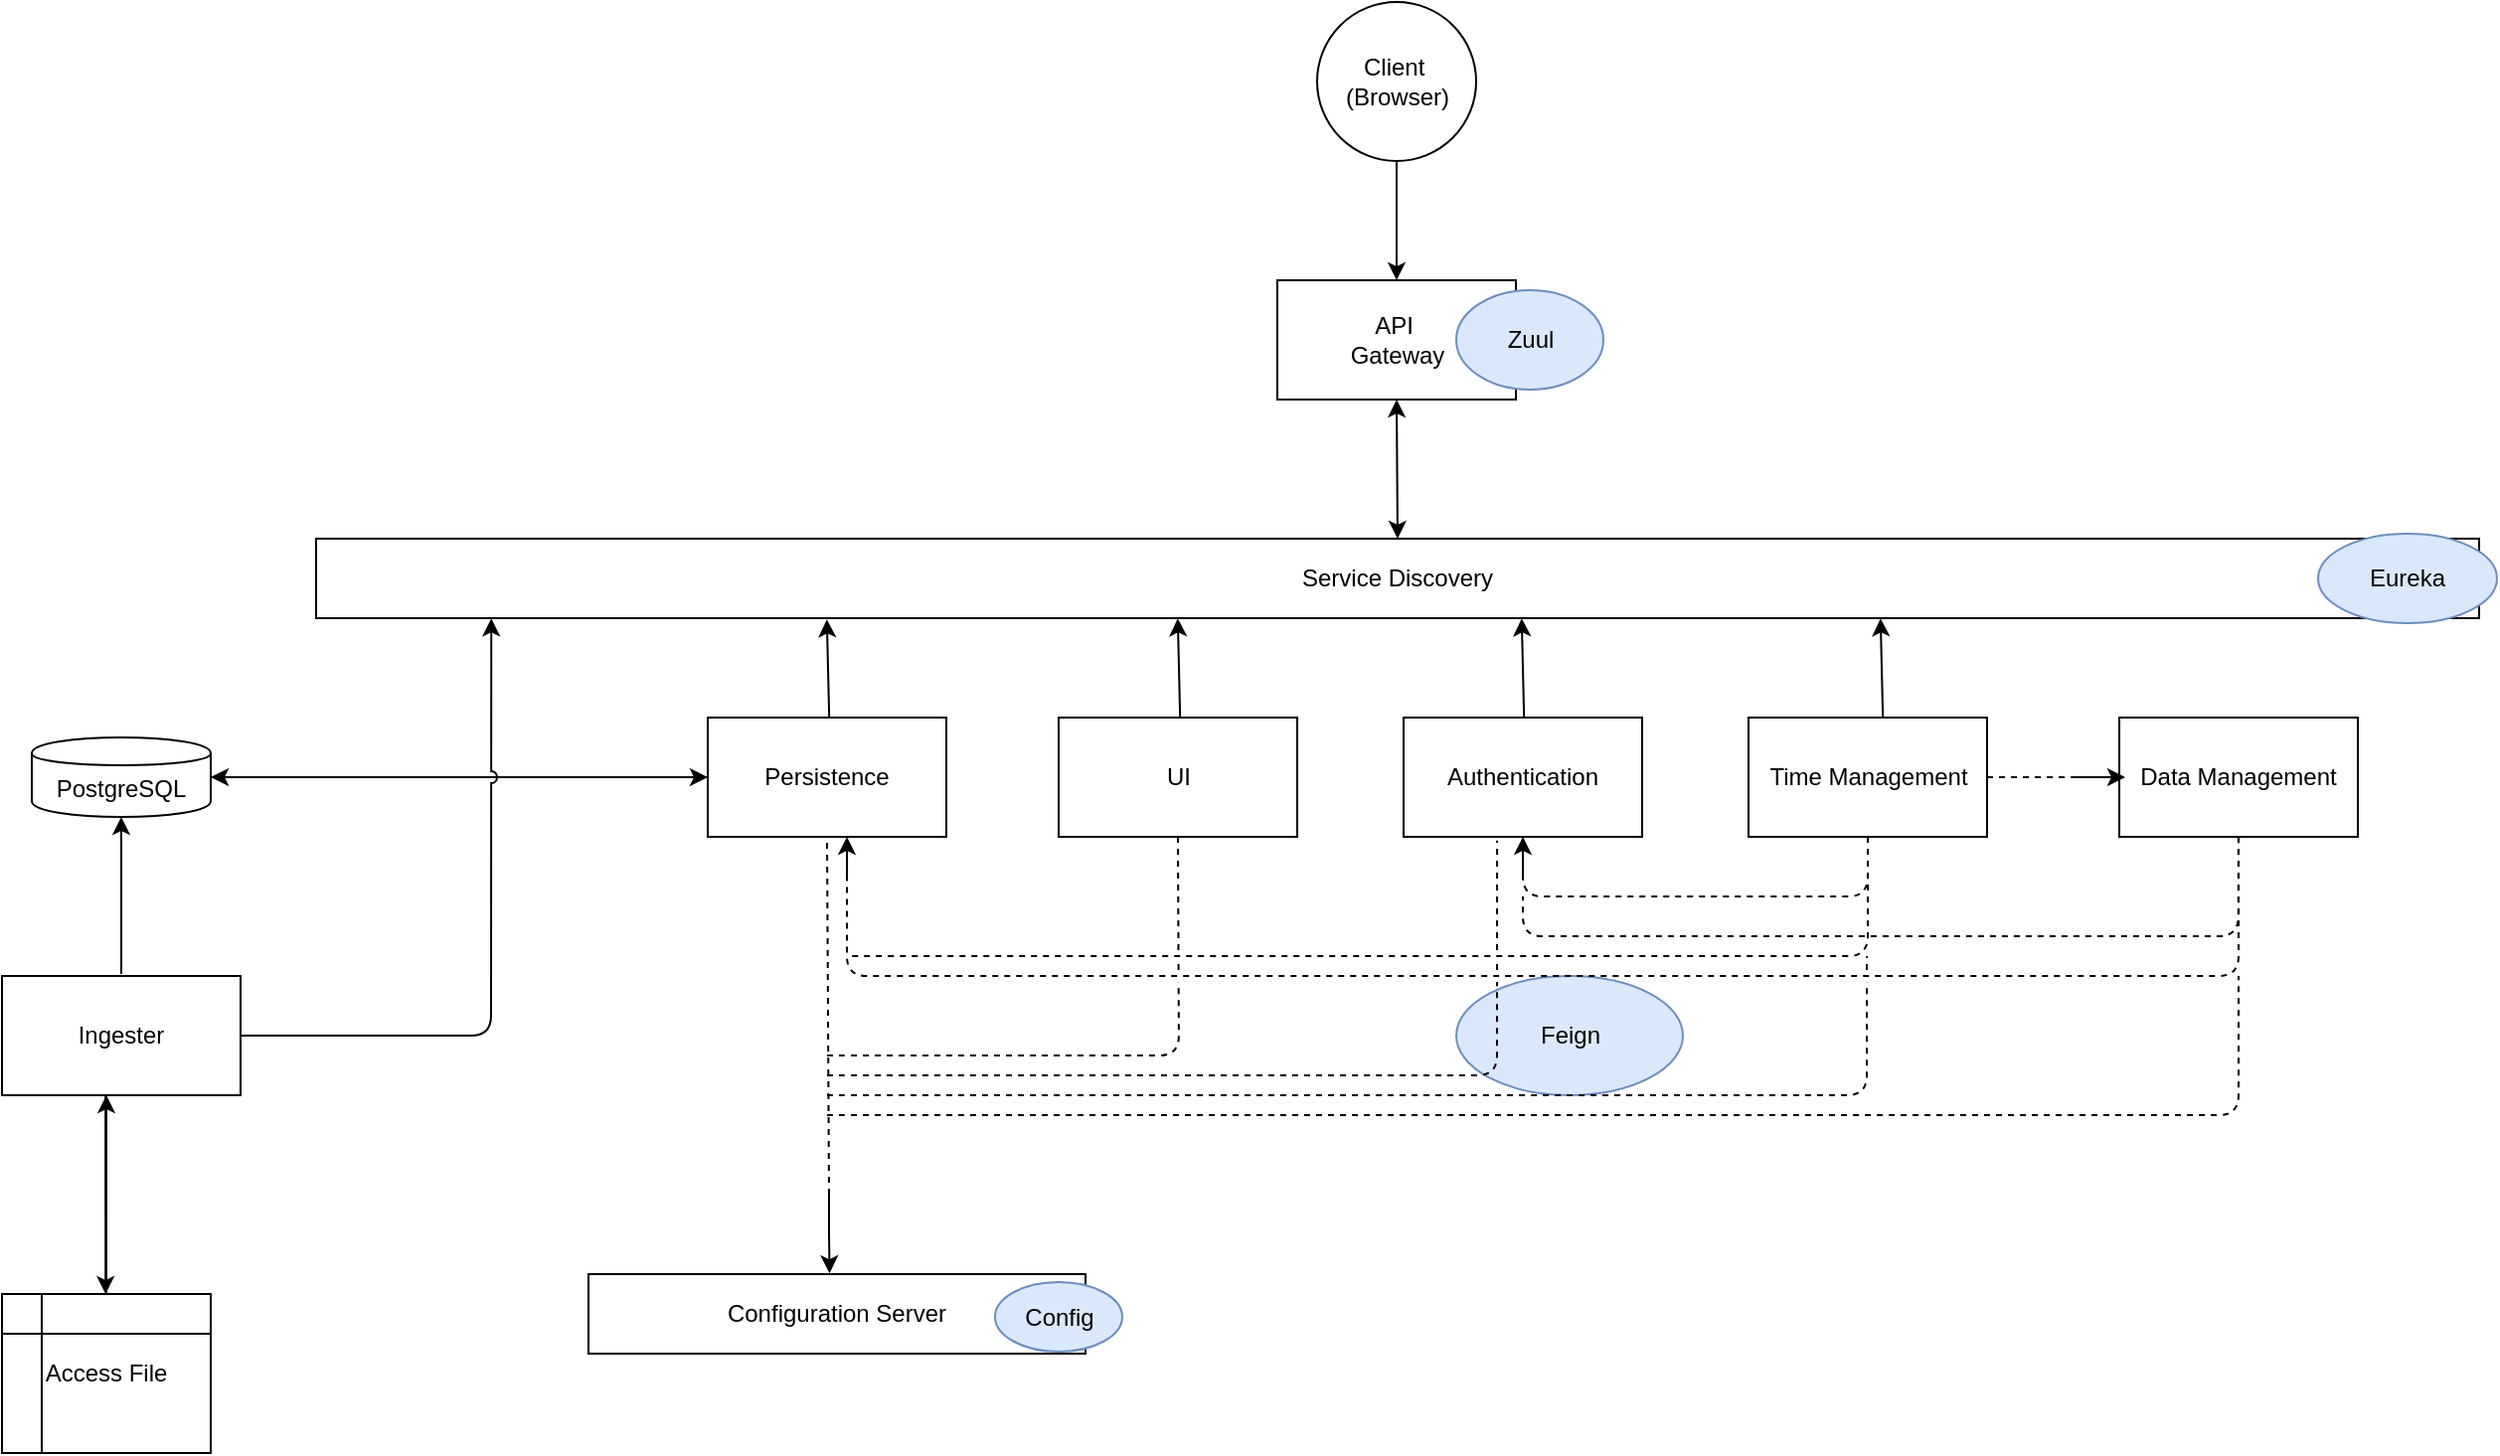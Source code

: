 <mxfile version="10.5.0" type="github"><diagram name="Page-1" id="97916047-d0de-89f5-080d-49f4d83e522f"><mxGraphModel dx="1640" dy="911" grid="1" gridSize="10" guides="1" tooltips="1" connect="1" arrows="1" fold="1" page="1" pageScale="1.5" pageWidth="1500" pageHeight="1500" background="#ffffff" math="0" shadow="0"><root><mxCell id="0"/><mxCell id="1" parent="0"/><mxCell id="gVMOf9PXNFCNmmL5aXOd-97" style="edgeStyle=orthogonalEdgeStyle;rounded=0;orthogonalLoop=1;jettySize=auto;html=1;exitX=0.5;exitY=1;exitDx=0;exitDy=0;" edge="1" parent="1" source="gVMOf9PXNFCNmmL5aXOd-55" target="gVMOf9PXNFCNmmL5aXOd-56"><mxGeometry relative="1" as="geometry"/></mxCell><mxCell id="gVMOf9PXNFCNmmL5aXOd-55" value="Client&amp;nbsp;&lt;br&gt;(Browser)&lt;br&gt;" style="ellipse;whiteSpace=wrap;html=1;aspect=fixed;" vertex="1" parent="1"><mxGeometry x="1096.5" y="340" width="80" height="80" as="geometry"/></mxCell><mxCell id="gVMOf9PXNFCNmmL5aXOd-56" value="API&amp;nbsp;&lt;br&gt;Gateway&lt;br&gt;" style="rounded=0;whiteSpace=wrap;html=1;" vertex="1" parent="1"><mxGeometry x="1076.5" y="480" width="120" height="60" as="geometry"/></mxCell><mxCell id="gVMOf9PXNFCNmmL5aXOd-57" value="Service Discovery" style="rounded=0;whiteSpace=wrap;html=1;" vertex="1" parent="1"><mxGeometry x="593" y="610" width="1088" height="40" as="geometry"/></mxCell><mxCell id="gVMOf9PXNFCNmmL5aXOd-58" value="Authentication&lt;br&gt;" style="rounded=0;whiteSpace=wrap;html=1;" vertex="1" parent="1"><mxGeometry x="1140" y="700" width="120" height="60" as="geometry"/></mxCell><mxCell id="gVMOf9PXNFCNmmL5aXOd-59" value="UI&lt;br&gt;" style="rounded=0;whiteSpace=wrap;html=1;" vertex="1" parent="1"><mxGeometry x="966.5" y="700" width="120" height="60" as="geometry"/></mxCell><mxCell id="gVMOf9PXNFCNmmL5aXOd-83" style="edgeStyle=orthogonalEdgeStyle;rounded=0;orthogonalLoop=1;jettySize=auto;html=1;exitX=0.434;exitY=1.003;exitDx=0;exitDy=0;exitPerimeter=0;" edge="1" parent="1" source="gVMOf9PXNFCNmmL5aXOd-60" target="gVMOf9PXNFCNmmL5aXOd-65"><mxGeometry relative="1" as="geometry"><Array as="points"><mxPoint x="487" y="950"/><mxPoint x="487" y="950"/></Array></mxGeometry></mxCell><mxCell id="gVMOf9PXNFCNmmL5aXOd-60" value="Ingester&lt;br&gt;" style="rounded=0;whiteSpace=wrap;html=1;" vertex="1" parent="1"><mxGeometry x="435" y="830" width="120" height="60" as="geometry"/></mxCell><mxCell id="gVMOf9PXNFCNmmL5aXOd-61" value="Time Management&lt;br&gt;" style="rounded=0;whiteSpace=wrap;html=1;" vertex="1" parent="1"><mxGeometry x="1313.5" y="700" width="120" height="60" as="geometry"/></mxCell><mxCell id="gVMOf9PXNFCNmmL5aXOd-82" style="edgeStyle=orthogonalEdgeStyle;rounded=0;orthogonalLoop=1;jettySize=auto;html=1;entryX=0;entryY=0.5;entryDx=0;entryDy=0;" edge="1" parent="1" source="gVMOf9PXNFCNmmL5aXOd-62" target="gVMOf9PXNFCNmmL5aXOd-63"><mxGeometry relative="1" as="geometry"/></mxCell><mxCell id="gVMOf9PXNFCNmmL5aXOd-62" value="PostgreSQL" style="shape=cylinder;whiteSpace=wrap;html=1;boundedLbl=1;backgroundOutline=1;" vertex="1" parent="1"><mxGeometry x="450" y="710" width="90" height="40" as="geometry"/></mxCell><mxCell id="gVMOf9PXNFCNmmL5aXOd-81" style="edgeStyle=orthogonalEdgeStyle;rounded=0;orthogonalLoop=1;jettySize=auto;html=1;entryX=1;entryY=0.5;entryDx=0;entryDy=0;" edge="1" parent="1" source="gVMOf9PXNFCNmmL5aXOd-63" target="gVMOf9PXNFCNmmL5aXOd-62"><mxGeometry relative="1" as="geometry"/></mxCell><mxCell id="gVMOf9PXNFCNmmL5aXOd-84" style="edgeStyle=orthogonalEdgeStyle;rounded=0;orthogonalLoop=1;jettySize=auto;html=1;entryX=0.5;entryY=0;entryDx=0;entryDy=0;" edge="1" parent="1"><mxGeometry relative="1" as="geometry"><mxPoint x="851" y="940" as="sourcePoint"/><mxPoint x="851.294" y="979.588" as="targetPoint"/><Array as="points"><mxPoint x="851" y="960"/><mxPoint x="851" y="960"/></Array></mxGeometry></mxCell><mxCell id="gVMOf9PXNFCNmmL5aXOd-63" value="Persistence&lt;br&gt;" style="rounded=0;whiteSpace=wrap;html=1;" vertex="1" parent="1"><mxGeometry x="790" y="700" width="120" height="60" as="geometry"/></mxCell><mxCell id="gVMOf9PXNFCNmmL5aXOd-86" style="edgeStyle=orthogonalEdgeStyle;rounded=0;orthogonalLoop=1;jettySize=auto;html=1;" edge="1" parent="1" source="gVMOf9PXNFCNmmL5aXOd-65"><mxGeometry relative="1" as="geometry"><mxPoint x="487.5" y="890" as="targetPoint"/></mxGeometry></mxCell><mxCell id="gVMOf9PXNFCNmmL5aXOd-65" value="Access File" style="shape=internalStorage;whiteSpace=wrap;html=1;backgroundOutline=1;" vertex="1" parent="1"><mxGeometry x="435" y="990" width="105" height="80" as="geometry"/></mxCell><mxCell id="gVMOf9PXNFCNmmL5aXOd-66" value="Configuration Server" style="rounded=0;whiteSpace=wrap;html=1;" vertex="1" parent="1"><mxGeometry x="730" y="980" width="250" height="40" as="geometry"/></mxCell><mxCell id="gVMOf9PXNFCNmmL5aXOd-68" value="" style="endArrow=classic;html=1;entryX=0.081;entryY=1.004;entryDx=0;entryDy=0;entryPerimeter=0;exitX=1;exitY=0.5;exitDx=0;exitDy=0;jumpStyle=arc;" edge="1" parent="1" source="gVMOf9PXNFCNmmL5aXOd-60" target="gVMOf9PXNFCNmmL5aXOd-57"><mxGeometry width="50" height="50" relative="1" as="geometry"><mxPoint x="669" y="870" as="sourcePoint"/><mxPoint x="680" y="650" as="targetPoint"/><Array as="points"><mxPoint x="681" y="860"/></Array></mxGeometry></mxCell><mxCell id="gVMOf9PXNFCNmmL5aXOd-69" value="" style="endArrow=classic;html=1;exitX=0.5;exitY=0;exitDx=0;exitDy=0;entryX=0.081;entryY=1.004;entryDx=0;entryDy=0;entryPerimeter=0;" edge="1" parent="1"><mxGeometry width="50" height="50" relative="1" as="geometry"><mxPoint x="1027.588" y="699.588" as="sourcePoint"/><mxPoint x="1026.412" y="650.176" as="targetPoint"/></mxGeometry></mxCell><mxCell id="gVMOf9PXNFCNmmL5aXOd-70" value="" style="endArrow=classic;html=1;exitX=0.5;exitY=0;exitDx=0;exitDy=0;entryX=0.081;entryY=1.004;entryDx=0;entryDy=0;entryPerimeter=0;" edge="1" parent="1"><mxGeometry width="50" height="50" relative="1" as="geometry"><mxPoint x="1200.588" y="699.588" as="sourcePoint"/><mxPoint x="1199.412" y="650.176" as="targetPoint"/></mxGeometry></mxCell><mxCell id="gVMOf9PXNFCNmmL5aXOd-71" value="" style="endArrow=classic;html=1;exitX=0.5;exitY=0;exitDx=0;exitDy=0;entryX=0.081;entryY=1.004;entryDx=0;entryDy=0;entryPerimeter=0;" edge="1" parent="1"><mxGeometry width="50" height="50" relative="1" as="geometry"><mxPoint x="1381.088" y="699.588" as="sourcePoint"/><mxPoint x="1379.912" y="650.176" as="targetPoint"/></mxGeometry></mxCell><mxCell id="gVMOf9PXNFCNmmL5aXOd-72" value="" style="endArrow=classic;html=1;exitX=0.5;exitY=0;exitDx=0;exitDy=0;entryX=0.081;entryY=1.004;entryDx=0;entryDy=0;entryPerimeter=0;" edge="1" parent="1"><mxGeometry width="50" height="50" relative="1" as="geometry"><mxPoint x="851.088" y="700.088" as="sourcePoint"/><mxPoint x="849.912" y="650.676" as="targetPoint"/></mxGeometry></mxCell><mxCell id="gVMOf9PXNFCNmmL5aXOd-76" value="" style="endArrow=classic;startArrow=classic;html=1;entryX=0.5;entryY=1;entryDx=0;entryDy=0;exitX=0.5;exitY=0;exitDx=0;exitDy=0;" edge="1" parent="1" source="gVMOf9PXNFCNmmL5aXOd-57" target="gVMOf9PXNFCNmmL5aXOd-56"><mxGeometry width="50" height="50" relative="1" as="geometry"><mxPoint x="1065.559" y="610.176" as="sourcePoint"/><mxPoint x="1065.559" y="570.176" as="targetPoint"/></mxGeometry></mxCell><mxCell id="gVMOf9PXNFCNmmL5aXOd-78" value="" style="endArrow=classic;html=1;entryX=0.5;entryY=1;entryDx=0;entryDy=0;" edge="1" parent="1" target="gVMOf9PXNFCNmmL5aXOd-62"><mxGeometry width="50" height="50" relative="1" as="geometry"><mxPoint x="495" y="829" as="sourcePoint"/><mxPoint x="530" y="790" as="targetPoint"/></mxGeometry></mxCell><mxCell id="gVMOf9PXNFCNmmL5aXOd-89" value="" style="endArrow=none;dashed=1;html=1;entryX=0.5;entryY=1;entryDx=0;entryDy=0;" edge="1" parent="1" target="gVMOf9PXNFCNmmL5aXOd-63"><mxGeometry width="50" height="50" relative="1" as="geometry"><mxPoint x="851" y="940" as="sourcePoint"/><mxPoint x="870" y="770" as="targetPoint"/></mxGeometry></mxCell><mxCell id="gVMOf9PXNFCNmmL5aXOd-98" value="Zuul" style="ellipse;whiteSpace=wrap;html=1;fillColor=#dae8fc;strokeColor=#6c8ebf;" vertex="1" parent="1"><mxGeometry x="1166.5" y="485" width="74" height="50" as="geometry"/></mxCell><mxCell id="gVMOf9PXNFCNmmL5aXOd-99" value="Config" style="ellipse;whiteSpace=wrap;html=1;fillColor=#dae8fc;strokeColor=#6c8ebf;" vertex="1" parent="1"><mxGeometry x="934.5" y="984" width="64" height="35" as="geometry"/></mxCell><mxCell id="gVMOf9PXNFCNmmL5aXOd-100" value="Feign" style="ellipse;whiteSpace=wrap;html=1;fillColor=#dae8fc;strokeColor=#6c8ebf;" vertex="1" parent="1"><mxGeometry x="1166.5" y="830" width="114" height="60" as="geometry"/></mxCell><mxCell id="gVMOf9PXNFCNmmL5aXOd-101" value="Eureka" style="ellipse;whiteSpace=wrap;html=1;fillColor=#dae8fc;strokeColor=#6c8ebf;" vertex="1" parent="1"><mxGeometry x="1600" y="607.5" width="90" height="45" as="geometry"/></mxCell><mxCell id="gVMOf9PXNFCNmmL5aXOd-105" style="edgeStyle=orthogonalEdgeStyle;rounded=1;orthogonalLoop=1;jettySize=auto;html=1;jumpStyle=arc;dashed=1;endArrow=none;exitX=0.5;exitY=1;exitDx=0;exitDy=0;entryX=0.5;entryY=1;entryDx=0;entryDy=0;" edge="1" parent="1" source="gVMOf9PXNFCNmmL5aXOd-61" target="gVMOf9PXNFCNmmL5aXOd-58"><mxGeometry relative="1" as="geometry"><mxPoint x="1460" y="810" as="targetPoint"/><Array as="points"><mxPoint x="1373" y="790"/><mxPoint x="1200" y="790"/></Array></mxGeometry></mxCell><mxCell id="gVMOf9PXNFCNmmL5aXOd-102" value="Data Management&lt;br&gt;" style="rounded=0;whiteSpace=wrap;html=1;" vertex="1" parent="1"><mxGeometry x="1500" y="700" width="120" height="60" as="geometry"/></mxCell><mxCell id="gVMOf9PXNFCNmmL5aXOd-103" value="" style="endArrow=none;dashed=1;html=1;exitX=1;exitY=0.5;exitDx=0;exitDy=0;entryX=0;entryY=0.5;entryDx=0;entryDy=0;strokeColor=#000000;" edge="1" parent="1" source="gVMOf9PXNFCNmmL5aXOd-61" target="gVMOf9PXNFCNmmL5aXOd-102"><mxGeometry width="50" height="50" relative="1" as="geometry"><mxPoint x="1420" y="930" as="sourcePoint"/><mxPoint x="1470" y="880" as="targetPoint"/></mxGeometry></mxCell><mxCell id="gVMOf9PXNFCNmmL5aXOd-104" value="" style="endArrow=classic;html=1;" edge="1" parent="1"><mxGeometry width="50" height="50" relative="1" as="geometry"><mxPoint x="1478" y="730" as="sourcePoint"/><mxPoint x="1503" y="730" as="targetPoint"/><Array as="points"><mxPoint x="1498" y="730"/></Array></mxGeometry></mxCell><mxCell id="gVMOf9PXNFCNmmL5aXOd-106" value="" style="endArrow=classic;html=1;" edge="1" parent="1"><mxGeometry width="50" height="50" relative="1" as="geometry"><mxPoint x="1200" y="780" as="sourcePoint"/><mxPoint x="1200" y="760" as="targetPoint"/><Array as="points"/></mxGeometry></mxCell><mxCell id="gVMOf9PXNFCNmmL5aXOd-107" style="edgeStyle=orthogonalEdgeStyle;rounded=1;orthogonalLoop=1;jettySize=auto;html=1;jumpStyle=arc;dashed=1;endArrow=none;exitX=0.5;exitY=1;exitDx=0;exitDy=0;" edge="1" parent="1"><mxGeometry relative="1" as="geometry"><mxPoint x="1200" y="790" as="targetPoint"/><mxPoint x="1559.941" y="760.088" as="sourcePoint"/><Array as="points"><mxPoint x="1560" y="810"/><mxPoint x="1200" y="810"/></Array></mxGeometry></mxCell><mxCell id="gVMOf9PXNFCNmmL5aXOd-108" style="edgeStyle=orthogonalEdgeStyle;rounded=1;orthogonalLoop=1;jettySize=auto;html=1;jumpStyle=arc;dashed=1;endArrow=none;" edge="1" parent="1"><mxGeometry relative="1" as="geometry"><mxPoint x="860" y="780" as="targetPoint"/><mxPoint x="1560" y="760" as="sourcePoint"/><Array as="points"><mxPoint x="1560" y="830"/><mxPoint x="860" y="830"/></Array></mxGeometry></mxCell><mxCell id="gVMOf9PXNFCNmmL5aXOd-109" value="" style="endArrow=classic;html=1;" edge="1" parent="1"><mxGeometry width="50" height="50" relative="1" as="geometry"><mxPoint x="860" y="780" as="sourcePoint"/><mxPoint x="860" y="760" as="targetPoint"/><Array as="points"/></mxGeometry></mxCell><mxCell id="gVMOf9PXNFCNmmL5aXOd-110" style="edgeStyle=orthogonalEdgeStyle;rounded=1;orthogonalLoop=1;jettySize=auto;html=1;jumpStyle=none;dashed=1;endArrow=none;exitX=0.5;exitY=1;exitDx=0;exitDy=0;" edge="1" parent="1" source="gVMOf9PXNFCNmmL5aXOd-61"><mxGeometry relative="1" as="geometry"><mxPoint x="860" y="820" as="targetPoint"/><mxPoint x="1382.941" y="769.588" as="sourcePoint"/><Array as="points"><mxPoint x="1373" y="820"/><mxPoint x="871" y="820"/></Array></mxGeometry></mxCell><mxCell id="gVMOf9PXNFCNmmL5aXOd-112" value="" style="endArrow=none;dashed=1;html=1;strokeColor=#000000;entryX=0.5;entryY=1;entryDx=0;entryDy=0;jumpStyle=gap;" edge="1" parent="1" target="gVMOf9PXNFCNmmL5aXOd-59"><mxGeometry width="50" height="50" relative="1" as="geometry"><mxPoint x="850" y="870" as="sourcePoint"/><mxPoint x="490" y="1090" as="targetPoint"/><Array as="points"><mxPoint x="1027" y="870"/></Array></mxGeometry></mxCell><mxCell id="gVMOf9PXNFCNmmL5aXOd-113" value="" style="endArrow=none;dashed=1;html=1;strokeColor=#000000;entryX=0.392;entryY=1.032;entryDx=0;entryDy=0;jumpStyle=gap;entryPerimeter=0;" edge="1" parent="1" target="gVMOf9PXNFCNmmL5aXOd-58"><mxGeometry width="50" height="50" relative="1" as="geometry"><mxPoint x="850" y="880" as="sourcePoint"/><mxPoint x="1037.059" y="769.588" as="targetPoint"/><Array as="points"><mxPoint x="1090" y="880"/><mxPoint x="1187" y="880"/></Array></mxGeometry></mxCell><mxCell id="gVMOf9PXNFCNmmL5aXOd-115" value="" style="endArrow=none;dashed=1;html=1;strokeColor=#000000;jumpStyle=gap;" edge="1" parent="1"><mxGeometry width="50" height="50" relative="1" as="geometry"><mxPoint x="850" y="890" as="sourcePoint"/><mxPoint x="1373" y="820" as="targetPoint"/><Array as="points"><mxPoint x="1100" y="890"/><mxPoint x="1373" y="890"/></Array></mxGeometry></mxCell><mxCell id="gVMOf9PXNFCNmmL5aXOd-116" value="" style="endArrow=none;dashed=1;html=1;strokeColor=#000000;jumpStyle=gap;" edge="1" parent="1"><mxGeometry width="50" height="50" relative="1" as="geometry"><mxPoint x="850" y="900" as="sourcePoint"/><mxPoint x="1560" y="830" as="targetPoint"/><Array as="points"><mxPoint x="1330" y="900"/><mxPoint x="1560" y="900"/></Array></mxGeometry></mxCell></root></mxGraphModel></diagram></mxfile>